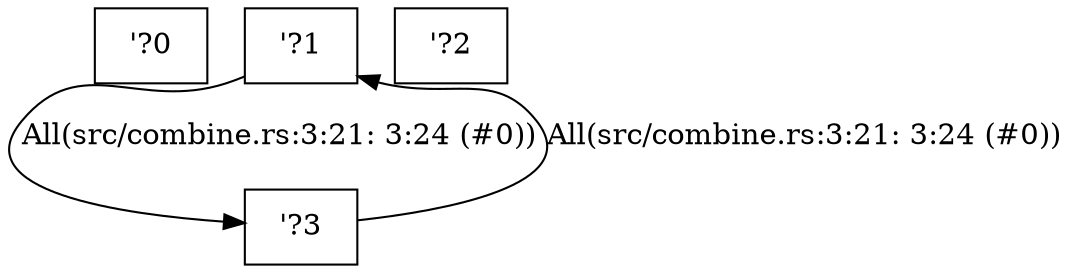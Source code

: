 digraph RegionInferenceContext {
    r0[label="\'?0"][shape="box"];
    r1[label="\'?1"][shape="box"];
    r2[label="\'?2"][shape="box"];
    r3[label="\'?3"][shape="box"];
    r1 -> r3[label="All(src/combine.rs:3:21: 3:24 (#0))"];
    r3 -> r1[label="All(src/combine.rs:3:21: 3:24 (#0))"];
}

